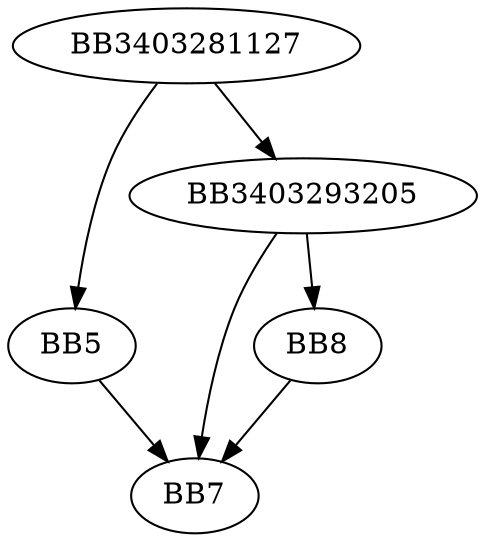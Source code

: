 digraph G{
	BB3403281127->BB5;
	BB3403281127->BB3403293205;
	BB5->BB7;
	BB3403293205->BB8;
	BB3403293205->BB7;
	BB8->BB7;
}
